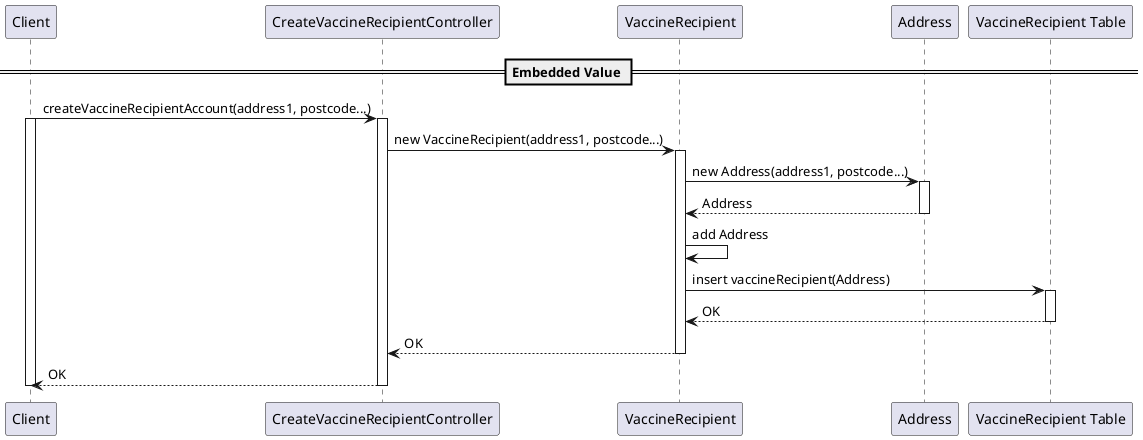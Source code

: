 @startuml

skinparam linetype polyline

participant "Client" as C
participant "CreateVaccineRecipientController" as Controller
participant "VaccineRecipient" as VR
participant "Address" as A
participant "VaccineRecipient Table" as VRT

== Embedded Value ==
C -> Controller: createVaccineRecipientAccount(address1, postcode...)
activate C
activate Controller
Controller -> VR: new VaccineRecipient(address1, postcode...)
activate VR
VR -> A: new Address(address1, postcode...)
activate A
A --> VR: Address
deactivate A
VR -> VR: add Address
VR -> VRT: insert vaccineRecipient(Address)
activate VRT
VRT --> VR: OK
deactivate VRT
VR --> Controller: OK
deactivate VR
Controller --> C: OK
deactivate Controller
deactivate C

@enduml